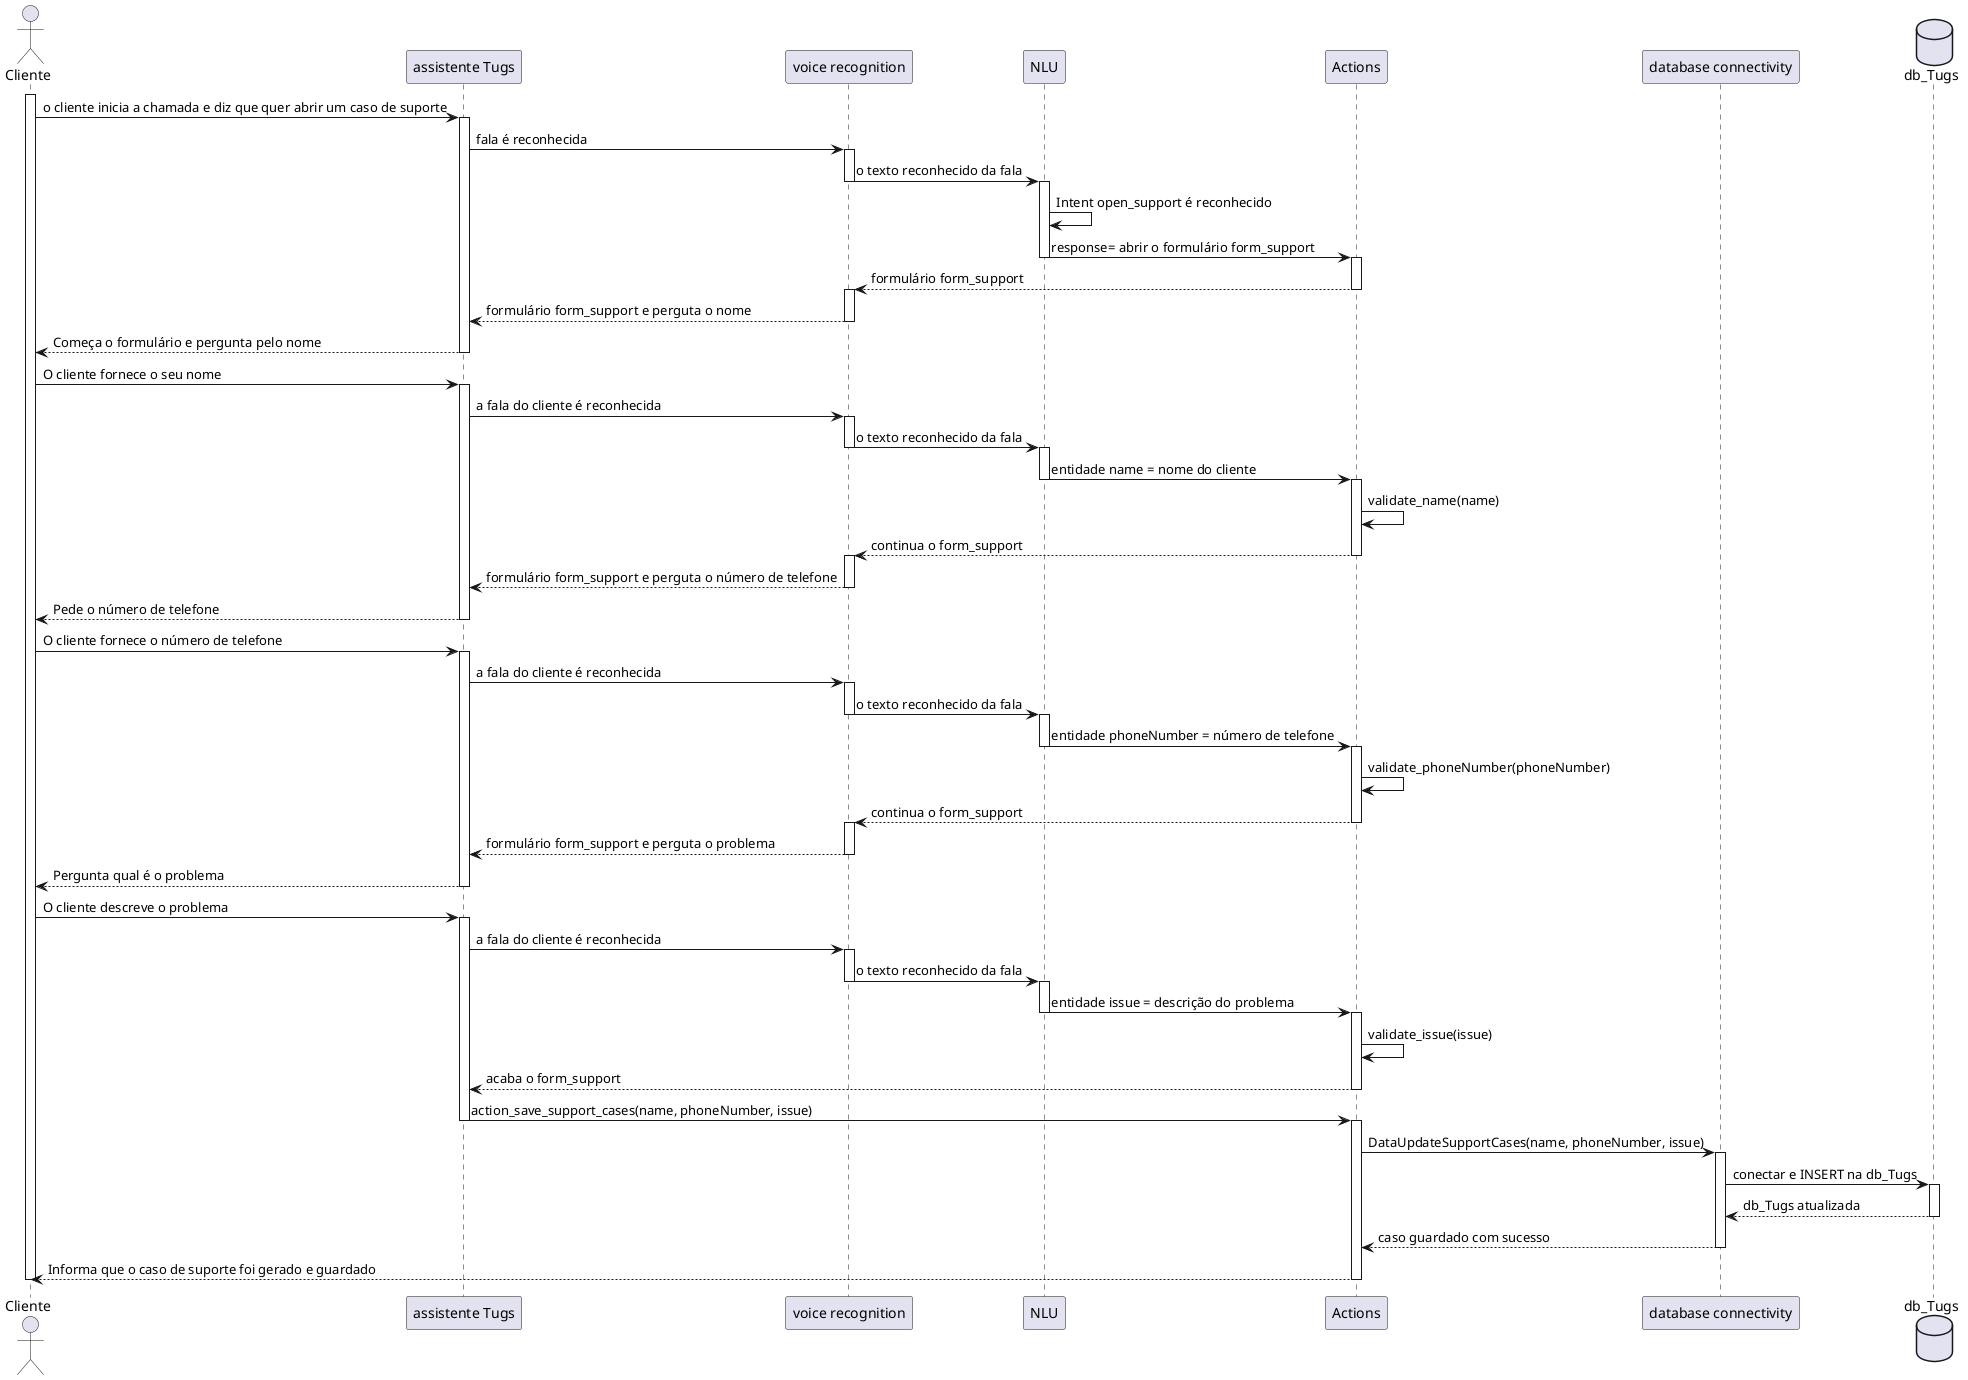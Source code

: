 @startuml seqDiag

actor Cliente
participant Bot as "assistente Tugs"
participant speech_recognizer as "voice recognition"
participant NLU as "NLU"
participant Actions as "Actions"
participant connect as "database connectivity"
database Database as "db_Tugs"

activate Cliente

Cliente -> Bot: o cliente inicia a chamada e diz que quer abrir um caso de suporte
activate Bot
Bot -> speech_recognizer: fala é reconhecida
activate speech_recognizer
speech_recognizer -> NLU: o texto reconhecido da fala
deactivate speech_recognizer
activate NLU
NLU -> NLU: Intent open_support é reconhecido 
NLU -> Actions: response= abrir o formulário form_support
deactivate NLU
activate Actions
deactivate NLU
Actions --> speech_recognizer: formulário form_support
deactivate Actions

activate speech_recognizer
speech_recognizer --> Bot: formulário form_support e perguta o nome
deactivate speech_recognizer


Bot --> Cliente: Começa o formulário e pergunta pelo nome
deactivate Bot

Cliente -> Bot: O cliente fornece o seu nome
activate Bot

Bot -> speech_recognizer: a fala do cliente é reconhecida
activate speech_recognizer
speech_recognizer -> NLU: o texto reconhecido da fala
deactivate speech_recognizer
activate NLU


NLU -> Actions: entidade name = nome do cliente
deactivate NLU
activate Actions

Actions -> Actions: validate_name(name)
Actions --> speech_recognizer: continua o form_support
deactivate Actions

activate speech_recognizer
speech_recognizer --> Bot: formulário form_support e perguta o número de telefone
deactivate speech_recognizer


Bot --> Cliente: Pede o número de telefone
deactivate Bot

Cliente -> Bot: O cliente fornece o número de telefone
activate Bot

Bot -> speech_recognizer: a fala do cliente é reconhecida
activate speech_recognizer
speech_recognizer -> NLU: o texto reconhecido da fala
deactivate speech_recognizer
activate NLU

NLU -> Actions: entidade phoneNumber = número de telefone
deactivate NLU

activate Actions
Actions -> Actions: validate_phoneNumber(phoneNumber)
Actions --> speech_recognizer: continua o form_support
deactivate Actions

activate speech_recognizer
speech_recognizer --> Bot: formulário form_support e perguta o problema
deactivate speech_recognizer


Bot --> Cliente: Pergunta qual é o problema
deactivate Bot

Cliente -> Bot: O cliente descreve o problema
activate Bot

Bot -> speech_recognizer: a fala do cliente é reconhecida
activate speech_recognizer
speech_recognizer -> NLU: o texto reconhecido da fala
deactivate speech_recognizer
activate NLU

NLU -> Actions: entidade issue = descrição do problema
deactivate NLU
activate Actions

Actions -> Actions: validate_issue(issue)
Actions --> Bot: acaba o form_support
deactivate Actions


Bot -> Actions: action_save_support_cases(name, phoneNumber, issue)
deactivate Bot

activate Actions


Actions -> connect: DataUpdateSupportCases(name, phoneNumber, issue)
activate connect

connect -> Database: conectar e INSERT na db_Tugs
activate Database
Database --> connect: db_Tugs atualizada
deactivate Database
connect --> Actions: caso guardado com sucesso

deactivate connect

Actions --> Cliente: Informa que o caso de suporte foi gerado e guardado
deactivate Actions

deactivate Cliente

@enduml
